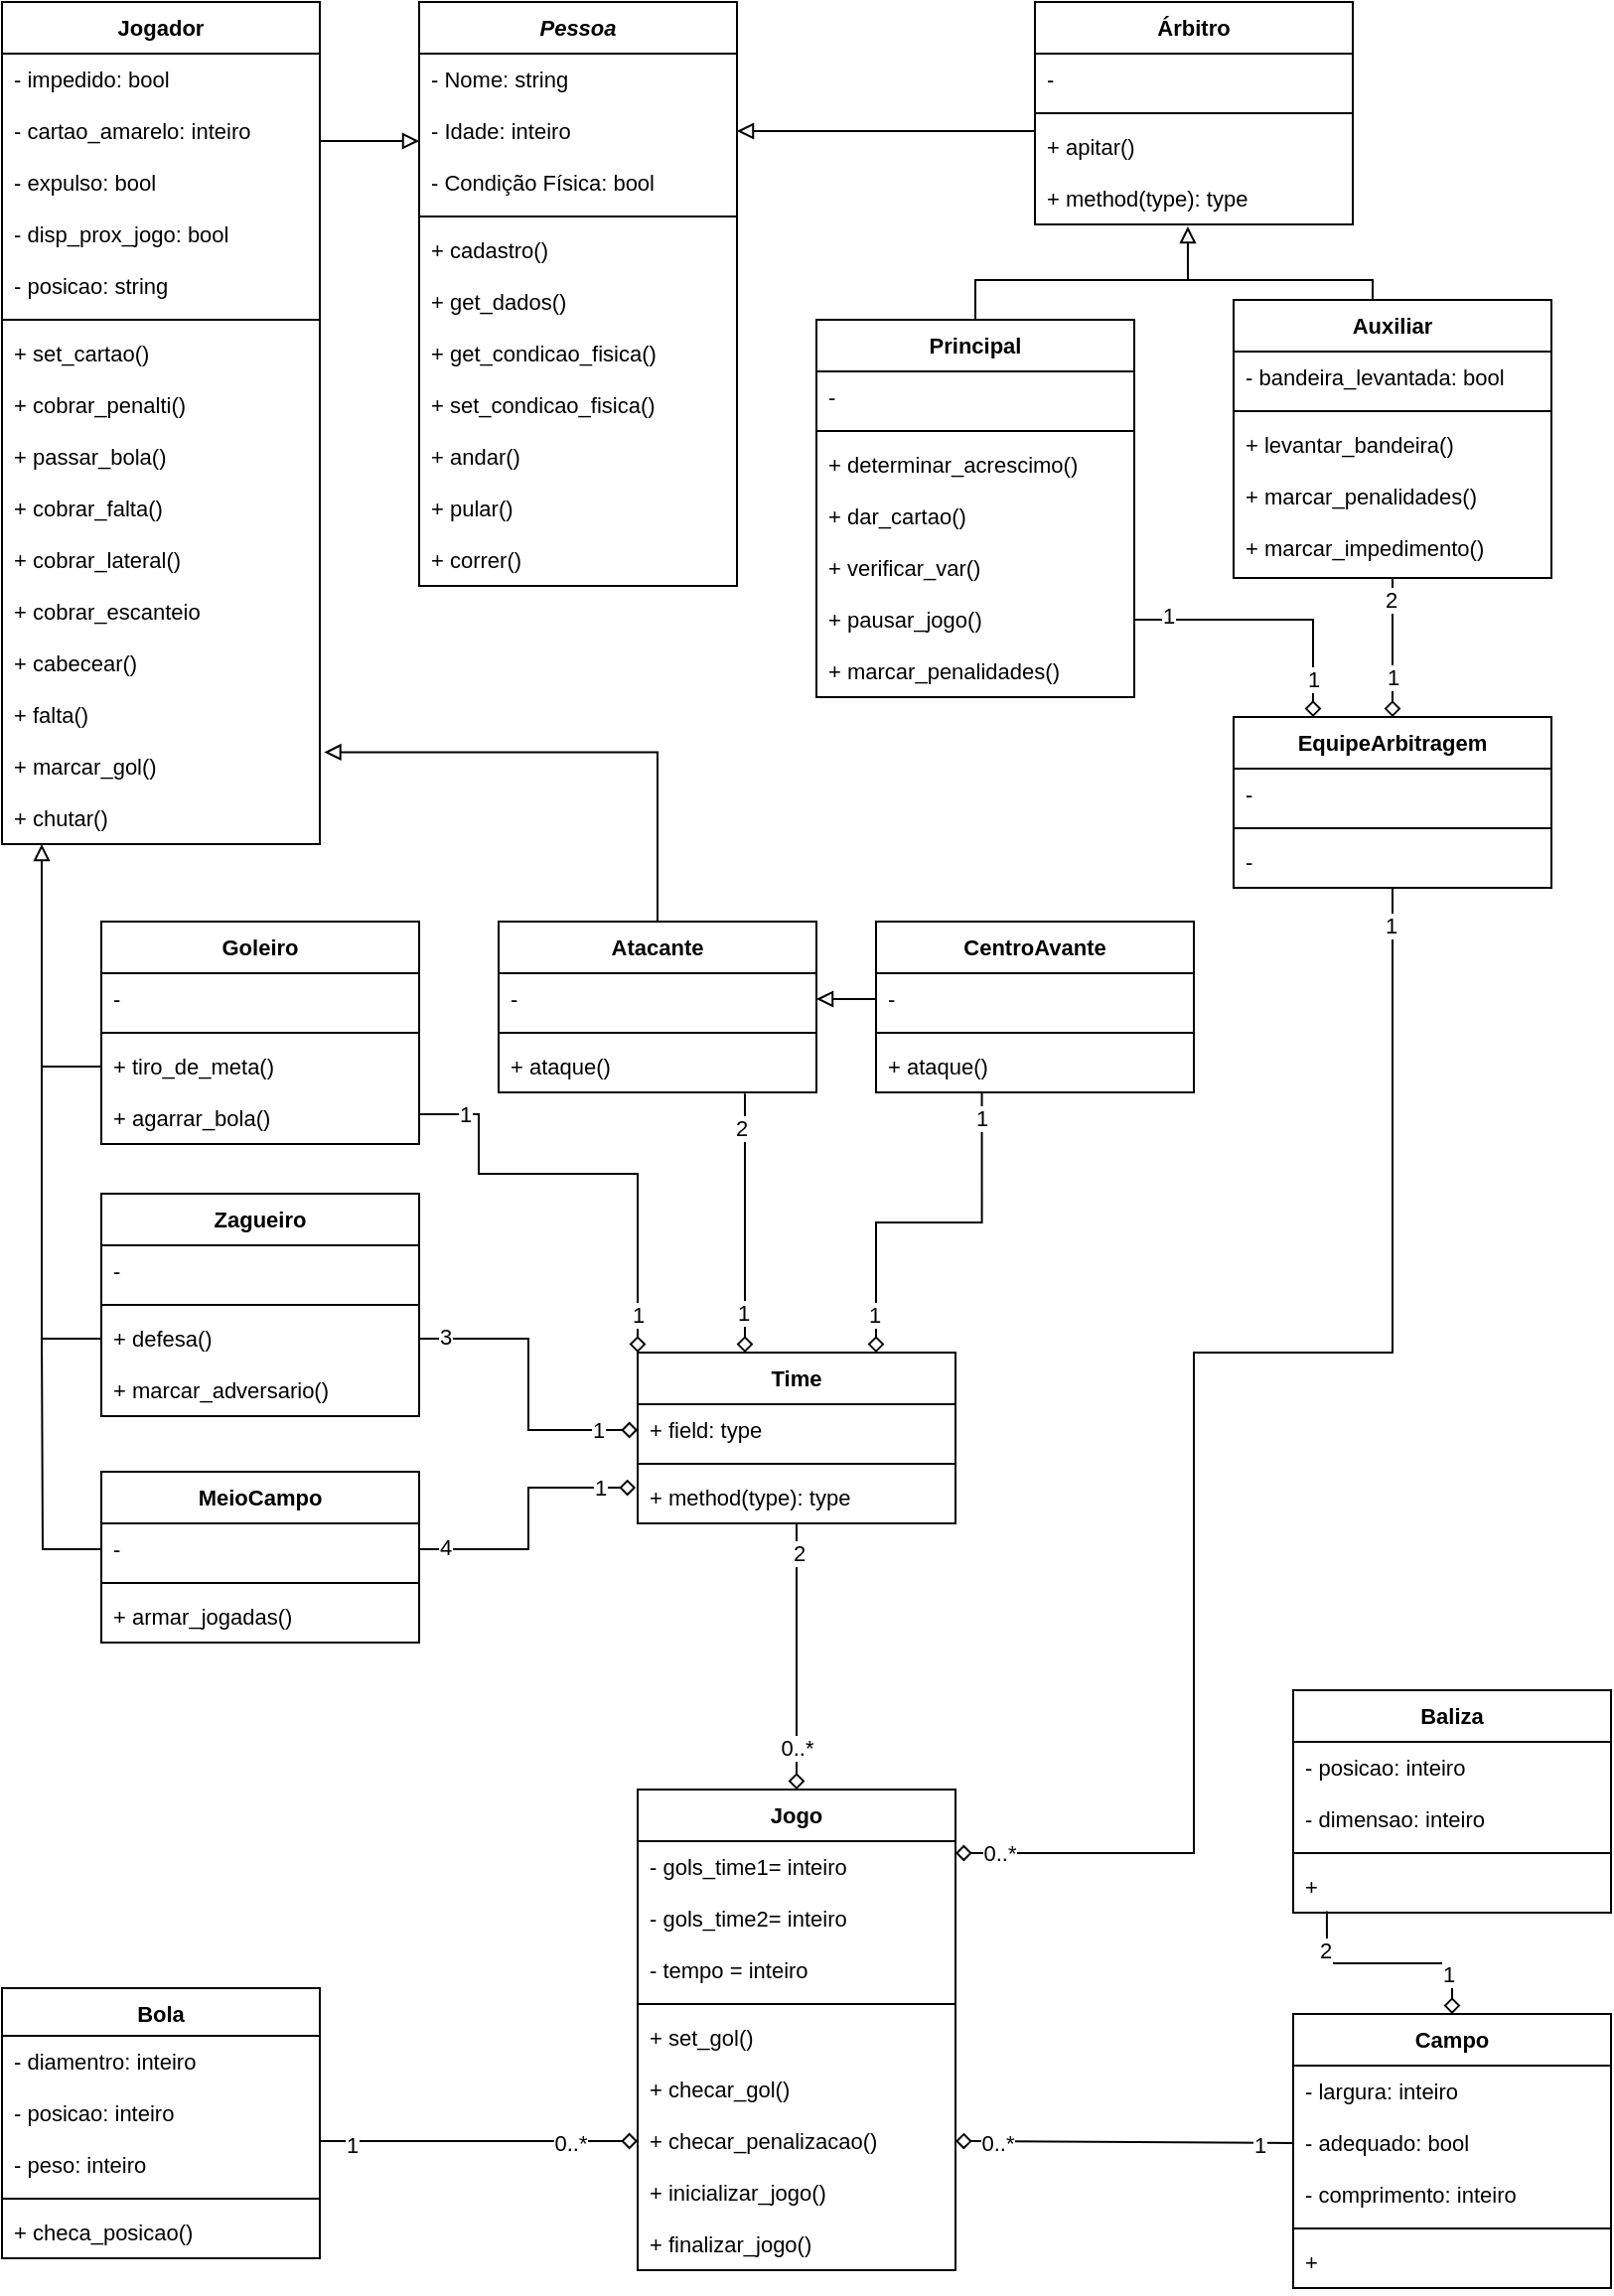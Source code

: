 <mxfile version="13.0.5" type="github"><diagram id="mOO6FFvLNrfj2VuhIMro" name="Page-1"><mxGraphModel dx="1355" dy="776" grid="1" gridSize="10" guides="1" tooltips="1" connect="1" arrows="1" fold="1" page="1" pageScale="1" pageWidth="827" pageHeight="1169" math="0" shadow="0"><root><mxCell id="0"/><mxCell id="1" parent="0"/><mxCell id="FxycyTxE-SxWE9O8bWDt-47" style="edgeStyle=orthogonalEdgeStyle;rounded=0;orthogonalLoop=1;jettySize=auto;html=1;entryX=1;entryY=0.5;entryDx=0;entryDy=0;endArrow=block;endFill=0;fontSize=11;" parent="1" source="FxycyTxE-SxWE9O8bWDt-36" target="FxycyTxE-SxWE9O8bWDt-35" edge="1"><mxGeometry relative="1" as="geometry"><mxPoint x="940" y="160" as="targetPoint"/><Array as="points"><mxPoint x="440" y="75"/><mxPoint x="440" y="75"/></Array></mxGeometry></mxCell><mxCell id="FxycyTxE-SxWE9O8bWDt-52" value="" style="edgeStyle=orthogonalEdgeStyle;rounded=0;orthogonalLoop=1;jettySize=auto;html=1;endArrow=block;endFill=0;exitX=0.5;exitY=0;exitDx=0;exitDy=0;entryX=0.481;entryY=1.038;entryDx=0;entryDy=0;entryPerimeter=0;fontSize=11;" parent="1" source="FxycyTxE-SxWE9O8bWDt-48" target="FxycyTxE-SxWE9O8bWDt-39" edge="1"><mxGeometry relative="1" as="geometry"><mxPoint x="1148" y="310" as="targetPoint"/><Array as="points"><mxPoint x="500" y="150"/><mxPoint x="607" y="150"/></Array></mxGeometry></mxCell><mxCell id="FxycyTxE-SxWE9O8bWDt-60" style="edgeStyle=orthogonalEdgeStyle;rounded=0;orthogonalLoop=1;jettySize=auto;html=1;endArrow=none;endFill=0;fontSize=11;" parent="1" source="FxycyTxE-SxWE9O8bWDt-56" edge="1"><mxGeometry relative="1" as="geometry"><mxPoint x="600" y="150" as="targetPoint"/><Array as="points"><mxPoint x="700" y="150"/></Array></mxGeometry></mxCell><mxCell id="FxycyTxE-SxWE9O8bWDt-70" style="edgeStyle=orthogonalEdgeStyle;rounded=0;orthogonalLoop=1;jettySize=auto;html=1;exitX=1;exitY=0.5;exitDx=0;exitDy=0;endArrow=block;endFill=0;fontSize=11;" parent="1" source="FxycyTxE-SxWE9O8bWDt-164" edge="1"><mxGeometry relative="1" as="geometry"><mxPoint x="220" y="80" as="targetPoint"/><Array as="points"><mxPoint x="170" y="80"/></Array></mxGeometry></mxCell><mxCell id="FxycyTxE-SxWE9O8bWDt-61" value="Jogador" style="swimlane;fontStyle=1;align=center;verticalAlign=top;childLayout=stackLayout;horizontal=1;startSize=26;horizontalStack=0;resizeParent=1;resizeParentMax=0;resizeLast=0;collapsible=1;marginBottom=0;fontSize=11;" parent="1" vertex="1"><mxGeometry x="10" y="10" width="160" height="424" as="geometry"/></mxCell><mxCell id="FxycyTxE-SxWE9O8bWDt-163" value="- impedido: bool" style="text;strokeColor=none;fillColor=none;align=left;verticalAlign=top;spacingLeft=4;spacingRight=4;overflow=hidden;rotatable=0;points=[[0,0.5],[1,0.5]];portConstraint=eastwest;fontSize=11;" parent="FxycyTxE-SxWE9O8bWDt-61" vertex="1"><mxGeometry y="26" width="160" height="26" as="geometry"/></mxCell><mxCell id="FxycyTxE-SxWE9O8bWDt-164" value="- cartao_amarelo: inteiro" style="text;strokeColor=none;fillColor=none;align=left;verticalAlign=top;spacingLeft=4;spacingRight=4;overflow=hidden;rotatable=0;points=[[0,0.5],[1,0.5]];portConstraint=eastwest;fontSize=11;" parent="FxycyTxE-SxWE9O8bWDt-61" vertex="1"><mxGeometry y="52" width="160" height="26" as="geometry"/></mxCell><mxCell id="FxycyTxE-SxWE9O8bWDt-165" value="- expulso: bool" style="text;strokeColor=none;fillColor=none;align=left;verticalAlign=top;spacingLeft=4;spacingRight=4;overflow=hidden;rotatable=0;points=[[0,0.5],[1,0.5]];portConstraint=eastwest;fontSize=11;" parent="FxycyTxE-SxWE9O8bWDt-61" vertex="1"><mxGeometry y="78" width="160" height="26" as="geometry"/></mxCell><mxCell id="FxycyTxE-SxWE9O8bWDt-166" value="- disp_prox_jogo: bool" style="text;strokeColor=none;fillColor=none;align=left;verticalAlign=top;spacingLeft=4;spacingRight=4;overflow=hidden;rotatable=0;points=[[0,0.5],[1,0.5]];portConstraint=eastwest;fontSize=11;" parent="FxycyTxE-SxWE9O8bWDt-61" vertex="1"><mxGeometry y="104" width="160" height="26" as="geometry"/></mxCell><mxCell id="FxycyTxE-SxWE9O8bWDt-62" value="- posicao: string" style="text;strokeColor=none;fillColor=none;align=left;verticalAlign=top;spacingLeft=4;spacingRight=4;overflow=hidden;rotatable=0;points=[[0,0.5],[1,0.5]];portConstraint=eastwest;fontSize=11;" parent="FxycyTxE-SxWE9O8bWDt-61" vertex="1"><mxGeometry y="130" width="160" height="26" as="geometry"/></mxCell><mxCell id="FxycyTxE-SxWE9O8bWDt-63" value="" style="line;strokeWidth=1;fillColor=none;align=left;verticalAlign=middle;spacingTop=-1;spacingLeft=3;spacingRight=3;rotatable=0;labelPosition=right;points=[];portConstraint=eastwest;fontSize=11;" parent="FxycyTxE-SxWE9O8bWDt-61" vertex="1"><mxGeometry y="156" width="160" height="8" as="geometry"/></mxCell><mxCell id="FxycyTxE-SxWE9O8bWDt-64" value="+ set_cartao()&#xA;" style="text;strokeColor=none;fillColor=none;align=left;verticalAlign=top;spacingLeft=4;spacingRight=4;overflow=hidden;rotatable=0;points=[[0,0.5],[1,0.5]];portConstraint=eastwest;fontSize=11;" parent="FxycyTxE-SxWE9O8bWDt-61" vertex="1"><mxGeometry y="164" width="160" height="26" as="geometry"/></mxCell><mxCell id="FxycyTxE-SxWE9O8bWDt-169" value="+ cobrar_penalti()" style="text;strokeColor=none;fillColor=none;align=left;verticalAlign=top;spacingLeft=4;spacingRight=4;overflow=hidden;rotatable=0;points=[[0,0.5],[1,0.5]];portConstraint=eastwest;fontSize=11;" parent="FxycyTxE-SxWE9O8bWDt-61" vertex="1"><mxGeometry y="190" width="160" height="26" as="geometry"/></mxCell><mxCell id="FxycyTxE-SxWE9O8bWDt-177" value="+ passar_bola()" style="text;strokeColor=none;fillColor=none;align=left;verticalAlign=top;spacingLeft=4;spacingRight=4;overflow=hidden;rotatable=0;points=[[0,0.5],[1,0.5]];portConstraint=eastwest;fontSize=11;" parent="FxycyTxE-SxWE9O8bWDt-61" vertex="1"><mxGeometry y="216" width="160" height="26" as="geometry"/></mxCell><mxCell id="FxycyTxE-SxWE9O8bWDt-168" value="+ cobrar_falta()" style="text;strokeColor=none;fillColor=none;align=left;verticalAlign=top;spacingLeft=4;spacingRight=4;overflow=hidden;rotatable=0;points=[[0,0.5],[1,0.5]];portConstraint=eastwest;fontSize=11;" parent="FxycyTxE-SxWE9O8bWDt-61" vertex="1"><mxGeometry y="242" width="160" height="26" as="geometry"/></mxCell><mxCell id="FxycyTxE-SxWE9O8bWDt-171" value="+ cobrar_lateral()" style="text;strokeColor=none;fillColor=none;align=left;verticalAlign=top;spacingLeft=4;spacingRight=4;overflow=hidden;rotatable=0;points=[[0,0.5],[1,0.5]];portConstraint=eastwest;fontSize=11;" parent="FxycyTxE-SxWE9O8bWDt-61" vertex="1"><mxGeometry y="268" width="160" height="26" as="geometry"/></mxCell><mxCell id="FxycyTxE-SxWE9O8bWDt-172" value="+ cobrar_escanteio" style="text;strokeColor=none;fillColor=none;align=left;verticalAlign=top;spacingLeft=4;spacingRight=4;overflow=hidden;rotatable=0;points=[[0,0.5],[1,0.5]];portConstraint=eastwest;fontSize=11;" parent="FxycyTxE-SxWE9O8bWDt-61" vertex="1"><mxGeometry y="294" width="160" height="26" as="geometry"/></mxCell><mxCell id="FxycyTxE-SxWE9O8bWDt-181" value="+ cabecear()" style="text;strokeColor=none;fillColor=none;align=left;verticalAlign=top;spacingLeft=4;spacingRight=4;overflow=hidden;rotatable=0;points=[[0,0.5],[1,0.5]];portConstraint=eastwest;fontSize=11;" parent="FxycyTxE-SxWE9O8bWDt-61" vertex="1"><mxGeometry y="320" width="160" height="26" as="geometry"/></mxCell><mxCell id="FxycyTxE-SxWE9O8bWDt-174" value="+ falta()" style="text;strokeColor=none;fillColor=none;align=left;verticalAlign=top;spacingLeft=4;spacingRight=4;overflow=hidden;rotatable=0;points=[[0,0.5],[1,0.5]];portConstraint=eastwest;fontSize=11;" parent="FxycyTxE-SxWE9O8bWDt-61" vertex="1"><mxGeometry y="346" width="160" height="26" as="geometry"/></mxCell><mxCell id="FxycyTxE-SxWE9O8bWDt-209" value="+ marcar_gol()" style="text;strokeColor=none;fillColor=none;align=left;verticalAlign=top;spacingLeft=4;spacingRight=4;overflow=hidden;rotatable=0;points=[[0,0.5],[1,0.5]];portConstraint=eastwest;fontSize=11;" parent="FxycyTxE-SxWE9O8bWDt-61" vertex="1"><mxGeometry y="372" width="160" height="26" as="geometry"/></mxCell><mxCell id="FxycyTxE-SxWE9O8bWDt-167" value="+ chutar()&#xA;" style="text;strokeColor=none;fillColor=none;align=left;verticalAlign=top;spacingLeft=4;spacingRight=4;overflow=hidden;rotatable=0;points=[[0,0.5],[1,0.5]];portConstraint=eastwest;fontSize=11;" parent="FxycyTxE-SxWE9O8bWDt-61" vertex="1"><mxGeometry y="398" width="160" height="26" as="geometry"/></mxCell><mxCell id="FxycyTxE-SxWE9O8bWDt-25" value="Pessoa" style="swimlane;fontStyle=3;align=center;verticalAlign=top;childLayout=stackLayout;horizontal=1;startSize=26;horizontalStack=0;resizeParent=1;resizeParentMax=0;resizeLast=0;collapsible=1;marginBottom=0;fontSize=11;" parent="1" vertex="1"><mxGeometry x="220" y="10" width="160" height="294" as="geometry"/></mxCell><mxCell id="FxycyTxE-SxWE9O8bWDt-34" value="- Nome: string" style="text;strokeColor=none;fillColor=none;align=left;verticalAlign=top;spacingLeft=4;spacingRight=4;overflow=hidden;rotatable=0;points=[[0,0.5],[1,0.5]];portConstraint=eastwest;fontSize=11;" parent="FxycyTxE-SxWE9O8bWDt-25" vertex="1"><mxGeometry y="26" width="160" height="26" as="geometry"/></mxCell><mxCell id="FxycyTxE-SxWE9O8bWDt-35" value="- Idade: inteiro" style="text;strokeColor=none;fillColor=none;align=left;verticalAlign=top;spacingLeft=4;spacingRight=4;overflow=hidden;rotatable=0;points=[[0,0.5],[1,0.5]];portConstraint=eastwest;fontSize=11;" parent="FxycyTxE-SxWE9O8bWDt-25" vertex="1"><mxGeometry y="52" width="160" height="26" as="geometry"/></mxCell><mxCell id="FxycyTxE-SxWE9O8bWDt-156" value="- Condição Física: bool" style="text;strokeColor=none;fillColor=none;align=left;verticalAlign=top;spacingLeft=4;spacingRight=4;overflow=hidden;rotatable=0;points=[[0,0.5],[1,0.5]];portConstraint=eastwest;fontSize=11;" parent="FxycyTxE-SxWE9O8bWDt-25" vertex="1"><mxGeometry y="78" width="160" height="26" as="geometry"/></mxCell><mxCell id="FxycyTxE-SxWE9O8bWDt-27" value="" style="line;strokeWidth=1;fillColor=none;align=left;verticalAlign=middle;spacingTop=-1;spacingLeft=3;spacingRight=3;rotatable=0;labelPosition=right;points=[];portConstraint=eastwest;fontSize=11;" parent="FxycyTxE-SxWE9O8bWDt-25" vertex="1"><mxGeometry y="104" width="160" height="8" as="geometry"/></mxCell><mxCell id="FxycyTxE-SxWE9O8bWDt-157" value="+ cadastro()" style="text;strokeColor=none;fillColor=none;align=left;verticalAlign=top;spacingLeft=4;spacingRight=4;overflow=hidden;rotatable=0;points=[[0,0.5],[1,0.5]];portConstraint=eastwest;fontSize=11;" parent="FxycyTxE-SxWE9O8bWDt-25" vertex="1"><mxGeometry y="112" width="160" height="26" as="geometry"/></mxCell><mxCell id="FxycyTxE-SxWE9O8bWDt-160" value="+ get_dados()" style="text;strokeColor=none;fillColor=none;align=left;verticalAlign=top;spacingLeft=4;spacingRight=4;overflow=hidden;rotatable=0;points=[[0,0.5],[1,0.5]];portConstraint=eastwest;fontSize=11;" parent="FxycyTxE-SxWE9O8bWDt-25" vertex="1"><mxGeometry y="138" width="160" height="26" as="geometry"/></mxCell><mxCell id="FxycyTxE-SxWE9O8bWDt-158" value="+ get_condicao_fisica()" style="text;strokeColor=none;fillColor=none;align=left;verticalAlign=top;spacingLeft=4;spacingRight=4;overflow=hidden;rotatable=0;points=[[0,0.5],[1,0.5]];portConstraint=eastwest;fontSize=11;" parent="FxycyTxE-SxWE9O8bWDt-25" vertex="1"><mxGeometry y="164" width="160" height="26" as="geometry"/></mxCell><mxCell id="FxycyTxE-SxWE9O8bWDt-159" value="+ set_condicao_fisica()" style="text;strokeColor=none;fillColor=none;align=left;verticalAlign=top;spacingLeft=4;spacingRight=4;overflow=hidden;rotatable=0;points=[[0,0.5],[1,0.5]];portConstraint=eastwest;fontSize=11;" parent="FxycyTxE-SxWE9O8bWDt-25" vertex="1"><mxGeometry y="190" width="160" height="26" as="geometry"/></mxCell><mxCell id="FxycyTxE-SxWE9O8bWDt-161" value="+ andar()" style="text;strokeColor=none;fillColor=none;align=left;verticalAlign=top;spacingLeft=4;spacingRight=4;overflow=hidden;rotatable=0;points=[[0,0.5],[1,0.5]];portConstraint=eastwest;fontSize=11;" parent="FxycyTxE-SxWE9O8bWDt-25" vertex="1"><mxGeometry y="216" width="160" height="26" as="geometry"/></mxCell><mxCell id="FxycyTxE-SxWE9O8bWDt-170" value="+ pular()" style="text;strokeColor=none;fillColor=none;align=left;verticalAlign=top;spacingLeft=4;spacingRight=4;overflow=hidden;rotatable=0;points=[[0,0.5],[1,0.5]];portConstraint=eastwest;fontSize=11;" parent="FxycyTxE-SxWE9O8bWDt-25" vertex="1"><mxGeometry y="242" width="160" height="26" as="geometry"/></mxCell><mxCell id="FxycyTxE-SxWE9O8bWDt-28" value="+ correr()&#xA;" style="text;strokeColor=none;fillColor=none;align=left;verticalAlign=top;spacingLeft=4;spacingRight=4;overflow=hidden;rotatable=0;points=[[0,0.5],[1,0.5]];portConstraint=eastwest;fontSize=11;" parent="FxycyTxE-SxWE9O8bWDt-25" vertex="1"><mxGeometry y="268" width="160" height="26" as="geometry"/></mxCell><mxCell id="FxycyTxE-SxWE9O8bWDt-36" value="Árbitro" style="swimlane;fontStyle=1;align=center;verticalAlign=top;childLayout=stackLayout;horizontal=1;startSize=26;horizontalStack=0;resizeParent=1;resizeParentMax=0;resizeLast=0;collapsible=1;marginBottom=0;fontSize=11;" parent="1" vertex="1"><mxGeometry x="530" y="10" width="160" height="112" as="geometry"/></mxCell><mxCell id="FxycyTxE-SxWE9O8bWDt-37" value="-" style="text;strokeColor=none;fillColor=none;align=left;verticalAlign=top;spacingLeft=4;spacingRight=4;overflow=hidden;rotatable=0;points=[[0,0.5],[1,0.5]];portConstraint=eastwest;fontSize=11;" parent="FxycyTxE-SxWE9O8bWDt-36" vertex="1"><mxGeometry y="26" width="160" height="26" as="geometry"/></mxCell><mxCell id="FxycyTxE-SxWE9O8bWDt-38" value="" style="line;strokeWidth=1;fillColor=none;align=left;verticalAlign=middle;spacingTop=-1;spacingLeft=3;spacingRight=3;rotatable=0;labelPosition=right;points=[];portConstraint=eastwest;fontSize=11;" parent="FxycyTxE-SxWE9O8bWDt-36" vertex="1"><mxGeometry y="52" width="160" height="8" as="geometry"/></mxCell><mxCell id="FxycyTxE-SxWE9O8bWDt-199" value="+ apitar()" style="text;strokeColor=none;fillColor=none;align=left;verticalAlign=top;spacingLeft=4;spacingRight=4;overflow=hidden;rotatable=0;points=[[0,0.5],[1,0.5]];portConstraint=eastwest;fontSize=11;" parent="FxycyTxE-SxWE9O8bWDt-36" vertex="1"><mxGeometry y="60" width="160" height="26" as="geometry"/></mxCell><mxCell id="FxycyTxE-SxWE9O8bWDt-39" value="+ method(type): type" style="text;strokeColor=none;fillColor=none;align=left;verticalAlign=top;spacingLeft=4;spacingRight=4;overflow=hidden;rotatable=0;points=[[0,0.5],[1,0.5]];portConstraint=eastwest;fontSize=11;" parent="FxycyTxE-SxWE9O8bWDt-36" vertex="1"><mxGeometry y="86" width="160" height="26" as="geometry"/></mxCell><mxCell id="FxycyTxE-SxWE9O8bWDt-48" value="Principal" style="swimlane;fontStyle=1;align=center;verticalAlign=top;childLayout=stackLayout;horizontal=1;startSize=26;horizontalStack=0;resizeParent=1;resizeParentMax=0;resizeLast=0;collapsible=1;marginBottom=0;fontSize=11;" parent="1" vertex="1"><mxGeometry x="420" y="170" width="160" height="190" as="geometry"/></mxCell><mxCell id="FxycyTxE-SxWE9O8bWDt-49" value="-" style="text;strokeColor=none;fillColor=none;align=left;verticalAlign=top;spacingLeft=4;spacingRight=4;overflow=hidden;rotatable=0;points=[[0,0.5],[1,0.5]];portConstraint=eastwest;fontSize=11;" parent="FxycyTxE-SxWE9O8bWDt-48" vertex="1"><mxGeometry y="26" width="160" height="26" as="geometry"/></mxCell><mxCell id="FxycyTxE-SxWE9O8bWDt-50" value="" style="line;strokeWidth=1;fillColor=none;align=left;verticalAlign=middle;spacingTop=-1;spacingLeft=3;spacingRight=3;rotatable=0;labelPosition=right;points=[];portConstraint=eastwest;fontSize=11;" parent="FxycyTxE-SxWE9O8bWDt-48" vertex="1"><mxGeometry y="52" width="160" height="8" as="geometry"/></mxCell><mxCell id="FxycyTxE-SxWE9O8bWDt-200" value="+ determinar_acrescimo()" style="text;strokeColor=none;fillColor=none;align=left;verticalAlign=top;spacingLeft=4;spacingRight=4;overflow=hidden;rotatable=0;points=[[0,0.5],[1,0.5]];portConstraint=eastwest;fontSize=11;" parent="FxycyTxE-SxWE9O8bWDt-48" vertex="1"><mxGeometry y="60" width="160" height="26" as="geometry"/></mxCell><mxCell id="FxycyTxE-SxWE9O8bWDt-204" value="+ dar_cartao()" style="text;strokeColor=none;fillColor=none;align=left;verticalAlign=top;spacingLeft=4;spacingRight=4;overflow=hidden;rotatable=0;points=[[0,0.5],[1,0.5]];portConstraint=eastwest;fontSize=11;" parent="FxycyTxE-SxWE9O8bWDt-48" vertex="1"><mxGeometry y="86" width="160" height="26" as="geometry"/></mxCell><mxCell id="FxycyTxE-SxWE9O8bWDt-202" value="+ verificar_var()" style="text;strokeColor=none;fillColor=none;align=left;verticalAlign=top;spacingLeft=4;spacingRight=4;overflow=hidden;rotatable=0;points=[[0,0.5],[1,0.5]];portConstraint=eastwest;fontSize=11;" parent="FxycyTxE-SxWE9O8bWDt-48" vertex="1"><mxGeometry y="112" width="160" height="26" as="geometry"/></mxCell><mxCell id="FxycyTxE-SxWE9O8bWDt-201" value="+ pausar_jogo()" style="text;strokeColor=none;fillColor=none;align=left;verticalAlign=top;spacingLeft=4;spacingRight=4;overflow=hidden;rotatable=0;points=[[0,0.5],[1,0.5]];portConstraint=eastwest;fontSize=11;" parent="FxycyTxE-SxWE9O8bWDt-48" vertex="1"><mxGeometry y="138" width="160" height="26" as="geometry"/></mxCell><mxCell id="FxycyTxE-SxWE9O8bWDt-51" value="+ marcar_penalidades()" style="text;strokeColor=none;fillColor=none;align=left;verticalAlign=top;spacingLeft=4;spacingRight=4;overflow=hidden;rotatable=0;points=[[0,0.5],[1,0.5]];portConstraint=eastwest;fontSize=11;" parent="FxycyTxE-SxWE9O8bWDt-48" vertex="1"><mxGeometry y="164" width="160" height="26" as="geometry"/></mxCell><mxCell id="FxycyTxE-SxWE9O8bWDt-56" value="Auxiliar" style="swimlane;fontStyle=1;align=center;verticalAlign=top;childLayout=stackLayout;horizontal=1;startSize=26;horizontalStack=0;resizeParent=1;resizeParentMax=0;resizeLast=0;collapsible=1;marginBottom=0;fontSize=11;" parent="1" vertex="1"><mxGeometry x="630" y="160" width="160" height="140" as="geometry"/></mxCell><mxCell id="FxycyTxE-SxWE9O8bWDt-57" value="- bandeira_levantada: bool" style="text;strokeColor=none;fillColor=none;align=left;verticalAlign=top;spacingLeft=4;spacingRight=4;overflow=hidden;rotatable=0;points=[[0,0.5],[1,0.5]];portConstraint=eastwest;fontSize=11;" parent="FxycyTxE-SxWE9O8bWDt-56" vertex="1"><mxGeometry y="26" width="160" height="26" as="geometry"/></mxCell><mxCell id="FxycyTxE-SxWE9O8bWDt-58" value="" style="line;strokeWidth=1;fillColor=none;align=left;verticalAlign=middle;spacingTop=-1;spacingLeft=3;spacingRight=3;rotatable=0;labelPosition=right;points=[];portConstraint=eastwest;fontSize=11;" parent="FxycyTxE-SxWE9O8bWDt-56" vertex="1"><mxGeometry y="52" width="160" height="8" as="geometry"/></mxCell><mxCell id="FxycyTxE-SxWE9O8bWDt-203" value="+ levantar_bandeira()" style="text;strokeColor=none;fillColor=none;align=left;verticalAlign=top;spacingLeft=4;spacingRight=4;overflow=hidden;rotatable=0;points=[[0,0.5],[1,0.5]];portConstraint=eastwest;fontSize=11;" parent="FxycyTxE-SxWE9O8bWDt-56" vertex="1"><mxGeometry y="60" width="160" height="26" as="geometry"/></mxCell><mxCell id="FxycyTxE-SxWE9O8bWDt-205" value="+ marcar_penalidades()" style="text;strokeColor=none;fillColor=none;align=left;verticalAlign=top;spacingLeft=4;spacingRight=4;overflow=hidden;rotatable=0;points=[[0,0.5],[1,0.5]];portConstraint=eastwest;fontSize=11;" parent="FxycyTxE-SxWE9O8bWDt-56" vertex="1"><mxGeometry y="86" width="160" height="26" as="geometry"/></mxCell><mxCell id="FxycyTxE-SxWE9O8bWDt-59" value="+ marcar_impedimento()" style="text;strokeColor=none;fillColor=none;align=left;verticalAlign=top;spacingLeft=4;spacingRight=4;overflow=hidden;rotatable=0;points=[[0,0.5],[1,0.5]];portConstraint=eastwest;fontSize=11;" parent="FxycyTxE-SxWE9O8bWDt-56" vertex="1"><mxGeometry y="112" width="160" height="28" as="geometry"/></mxCell><mxCell id="FxycyTxE-SxWE9O8bWDt-121" value="Bola" style="swimlane;fontStyle=1;align=center;verticalAlign=top;childLayout=stackLayout;horizontal=1;startSize=24;horizontalStack=0;resizeParent=1;resizeParentMax=0;resizeLast=0;collapsible=1;marginBottom=0;fontSize=11;" parent="1" vertex="1"><mxGeometry x="10" y="1010" width="160" height="136" as="geometry"/></mxCell><mxCell id="FxycyTxE-SxWE9O8bWDt-189" value="- diamentro: inteiro" style="text;strokeColor=none;fillColor=none;align=left;verticalAlign=top;spacingLeft=4;spacingRight=4;overflow=hidden;rotatable=0;points=[[0,0.5],[1,0.5]];portConstraint=eastwest;fontSize=11;" parent="FxycyTxE-SxWE9O8bWDt-121" vertex="1"><mxGeometry y="24" width="160" height="26" as="geometry"/></mxCell><mxCell id="FxycyTxE-SxWE9O8bWDt-194" value="- posicao: inteiro" style="text;strokeColor=none;fillColor=none;align=left;verticalAlign=top;spacingLeft=4;spacingRight=4;overflow=hidden;rotatable=0;points=[[0,0.5],[1,0.5]];portConstraint=eastwest;fontSize=11;" parent="FxycyTxE-SxWE9O8bWDt-121" vertex="1"><mxGeometry y="50" width="160" height="26" as="geometry"/></mxCell><mxCell id="FxycyTxE-SxWE9O8bWDt-122" value="- peso: inteiro" style="text;strokeColor=none;fillColor=none;align=left;verticalAlign=top;spacingLeft=4;spacingRight=4;overflow=hidden;rotatable=0;points=[[0,0.5],[1,0.5]];portConstraint=eastwest;fontSize=11;" parent="FxycyTxE-SxWE9O8bWDt-121" vertex="1"><mxGeometry y="76" width="160" height="26" as="geometry"/></mxCell><mxCell id="FxycyTxE-SxWE9O8bWDt-123" value="" style="line;strokeWidth=1;fillColor=none;align=left;verticalAlign=middle;spacingTop=-1;spacingLeft=3;spacingRight=3;rotatable=0;labelPosition=right;points=[];portConstraint=eastwest;fontSize=11;" parent="FxycyTxE-SxWE9O8bWDt-121" vertex="1"><mxGeometry y="102" width="160" height="8" as="geometry"/></mxCell><mxCell id="FxycyTxE-SxWE9O8bWDt-124" value="+ checa_posicao()" style="text;strokeColor=none;fillColor=none;align=left;verticalAlign=top;spacingLeft=4;spacingRight=4;overflow=hidden;rotatable=0;points=[[0,0.5],[1,0.5]];portConstraint=eastwest;fontSize=11;" parent="FxycyTxE-SxWE9O8bWDt-121" vertex="1"><mxGeometry y="110" width="160" height="26" as="geometry"/></mxCell><mxCell id="FxycyTxE-SxWE9O8bWDt-246" style="edgeStyle=orthogonalEdgeStyle;rounded=0;orthogonalLoop=1;jettySize=auto;html=1;exitX=0.5;exitY=0;exitDx=0;exitDy=0;entryX=0.106;entryY=0.969;entryDx=0;entryDy=0;entryPerimeter=0;startArrow=diamond;startFill=0;endArrow=none;endFill=0;fontSize=11;" parent="1" source="FxycyTxE-SxWE9O8bWDt-117" target="FxycyTxE-SxWE9O8bWDt-116" edge="1"><mxGeometry relative="1" as="geometry"/></mxCell><mxCell id="FxycyTxE-SxWE9O8bWDt-247" value="1" style="edgeLabel;html=1;align=center;verticalAlign=middle;resizable=0;points=[];fontSize=11;" parent="FxycyTxE-SxWE9O8bWDt-246" vertex="1" connectable="0"><mxGeometry x="-0.65" y="2" relative="1" as="geometry"><mxPoint as="offset"/></mxGeometry></mxCell><mxCell id="FxycyTxE-SxWE9O8bWDt-248" value="2" style="edgeLabel;html=1;align=center;verticalAlign=middle;resizable=0;points=[];fontSize=11;" parent="FxycyTxE-SxWE9O8bWDt-246" vertex="1" connectable="0"><mxGeometry x="0.663" y="1" relative="1" as="geometry"><mxPoint as="offset"/></mxGeometry></mxCell><mxCell id="FxycyTxE-SxWE9O8bWDt-117" value="Campo" style="swimlane;fontStyle=1;align=center;verticalAlign=top;childLayout=stackLayout;horizontal=1;startSize=26;horizontalStack=0;resizeParent=1;resizeParentMax=0;resizeLast=0;collapsible=1;marginBottom=0;fontSize=11;" parent="1" vertex="1"><mxGeometry x="660" y="1023" width="160" height="138" as="geometry"/></mxCell><mxCell id="FxycyTxE-SxWE9O8bWDt-190" value="- largura: inteiro" style="text;strokeColor=none;fillColor=none;align=left;verticalAlign=top;spacingLeft=4;spacingRight=4;overflow=hidden;rotatable=0;points=[[0,0.5],[1,0.5]];portConstraint=eastwest;fontSize=11;" parent="FxycyTxE-SxWE9O8bWDt-117" vertex="1"><mxGeometry y="26" width="160" height="26" as="geometry"/></mxCell><mxCell id="FxycyTxE-SxWE9O8bWDt-191" value="- adequado: bool" style="text;strokeColor=none;fillColor=none;align=left;verticalAlign=top;spacingLeft=4;spacingRight=4;overflow=hidden;rotatable=0;points=[[0,0.5],[1,0.5]];portConstraint=eastwest;fontSize=11;" parent="FxycyTxE-SxWE9O8bWDt-117" vertex="1"><mxGeometry y="52" width="160" height="26" as="geometry"/></mxCell><mxCell id="FxycyTxE-SxWE9O8bWDt-118" value="- comprimento: inteiro" style="text;strokeColor=none;fillColor=none;align=left;verticalAlign=top;spacingLeft=4;spacingRight=4;overflow=hidden;rotatable=0;points=[[0,0.5],[1,0.5]];portConstraint=eastwest;fontSize=11;" parent="FxycyTxE-SxWE9O8bWDt-117" vertex="1"><mxGeometry y="78" width="160" height="26" as="geometry"/></mxCell><mxCell id="FxycyTxE-SxWE9O8bWDt-119" value="" style="line;strokeWidth=1;fillColor=none;align=left;verticalAlign=middle;spacingTop=-1;spacingLeft=3;spacingRight=3;rotatable=0;labelPosition=right;points=[];portConstraint=eastwest;fontSize=11;" parent="FxycyTxE-SxWE9O8bWDt-117" vertex="1"><mxGeometry y="104" width="160" height="8" as="geometry"/></mxCell><mxCell id="FxycyTxE-SxWE9O8bWDt-120" value="+" style="text;strokeColor=none;fillColor=none;align=left;verticalAlign=top;spacingLeft=4;spacingRight=4;overflow=hidden;rotatable=0;points=[[0,0.5],[1,0.5]];portConstraint=eastwest;fontSize=11;" parent="FxycyTxE-SxWE9O8bWDt-117" vertex="1"><mxGeometry y="112" width="160" height="26" as="geometry"/></mxCell><mxCell id="FxycyTxE-SxWE9O8bWDt-113" value="Baliza" style="swimlane;fontStyle=1;align=center;verticalAlign=top;childLayout=stackLayout;horizontal=1;startSize=26;horizontalStack=0;resizeParent=1;resizeParentMax=0;resizeLast=0;collapsible=1;marginBottom=0;fontSize=11;" parent="1" vertex="1"><mxGeometry x="660" y="860" width="160" height="112" as="geometry"/></mxCell><mxCell id="FxycyTxE-SxWE9O8bWDt-114" value="- posicao: inteiro&#xA;" style="text;strokeColor=none;fillColor=none;align=left;verticalAlign=top;spacingLeft=4;spacingRight=4;overflow=hidden;rotatable=0;points=[[0,0.5],[1,0.5]];portConstraint=eastwest;fontSize=11;" parent="FxycyTxE-SxWE9O8bWDt-113" vertex="1"><mxGeometry y="26" width="160" height="26" as="geometry"/></mxCell><mxCell id="FxycyTxE-SxWE9O8bWDt-193" value="- dimensao: inteiro" style="text;strokeColor=none;fillColor=none;align=left;verticalAlign=top;spacingLeft=4;spacingRight=4;overflow=hidden;rotatable=0;points=[[0,0.5],[1,0.5]];portConstraint=eastwest;fontSize=11;" parent="FxycyTxE-SxWE9O8bWDt-113" vertex="1"><mxGeometry y="52" width="160" height="26" as="geometry"/></mxCell><mxCell id="FxycyTxE-SxWE9O8bWDt-115" value="" style="line;strokeWidth=1;fillColor=none;align=left;verticalAlign=middle;spacingTop=-1;spacingLeft=3;spacingRight=3;rotatable=0;labelPosition=right;points=[];portConstraint=eastwest;fontSize=11;" parent="FxycyTxE-SxWE9O8bWDt-113" vertex="1"><mxGeometry y="78" width="160" height="8" as="geometry"/></mxCell><mxCell id="FxycyTxE-SxWE9O8bWDt-116" value="+" style="text;strokeColor=none;fillColor=none;align=left;verticalAlign=top;spacingLeft=4;spacingRight=4;overflow=hidden;rotatable=0;points=[[0,0.5],[1,0.5]];portConstraint=eastwest;fontSize=11;" parent="FxycyTxE-SxWE9O8bWDt-113" vertex="1"><mxGeometry y="86" width="160" height="26" as="geometry"/></mxCell><mxCell id="FxycyTxE-SxWE9O8bWDt-242" style="edgeStyle=orthogonalEdgeStyle;rounded=0;orthogonalLoop=1;jettySize=auto;html=1;exitX=0.5;exitY=0;exitDx=0;exitDy=0;entryX=0.5;entryY=1;entryDx=0;entryDy=0;startArrow=diamond;startFill=0;endArrow=none;endFill=0;fontSize=11;" parent="1" source="FxycyTxE-SxWE9O8bWDt-125" target="FxycyTxE-SxWE9O8bWDt-98" edge="1"><mxGeometry relative="1" as="geometry"/></mxCell><mxCell id="FxycyTxE-SxWE9O8bWDt-251" value="0..*" style="edgeLabel;html=1;align=center;verticalAlign=middle;resizable=0;points=[];fontSize=11;" parent="FxycyTxE-SxWE9O8bWDt-242" vertex="1" connectable="0"><mxGeometry x="-0.678" relative="1" as="geometry"><mxPoint as="offset"/></mxGeometry></mxCell><mxCell id="FxycyTxE-SxWE9O8bWDt-252" value="2" style="edgeLabel;html=1;align=center;verticalAlign=middle;resizable=0;points=[];fontSize=11;" parent="FxycyTxE-SxWE9O8bWDt-242" vertex="1" connectable="0"><mxGeometry x="0.783" y="-1" relative="1" as="geometry"><mxPoint as="offset"/></mxGeometry></mxCell><mxCell id="FxycyTxE-SxWE9O8bWDt-125" value="Jogo" style="swimlane;fontStyle=1;align=center;verticalAlign=top;childLayout=stackLayout;horizontal=1;startSize=26;horizontalStack=0;resizeParent=1;resizeParentMax=0;resizeLast=0;collapsible=1;marginBottom=0;fontSize=11;" parent="1" vertex="1"><mxGeometry x="330" y="910" width="160" height="242" as="geometry"/></mxCell><mxCell id="FxycyTxE-SxWE9O8bWDt-126" value="- gols_time1= inteiro&#xA;" style="text;strokeColor=none;fillColor=none;align=left;verticalAlign=top;spacingLeft=4;spacingRight=4;overflow=hidden;rotatable=0;points=[[0,0.5],[1,0.5]];portConstraint=eastwest;fontSize=11;" parent="FxycyTxE-SxWE9O8bWDt-125" vertex="1"><mxGeometry y="26" width="160" height="26" as="geometry"/></mxCell><mxCell id="FxycyTxE-SxWE9O8bWDt-182" value="- gols_time2= inteiro" style="text;strokeColor=none;fillColor=none;align=left;verticalAlign=top;spacingLeft=4;spacingRight=4;overflow=hidden;rotatable=0;points=[[0,0.5],[1,0.5]];portConstraint=eastwest;fontSize=11;" parent="FxycyTxE-SxWE9O8bWDt-125" vertex="1"><mxGeometry y="52" width="160" height="26" as="geometry"/></mxCell><mxCell id="FxycyTxE-SxWE9O8bWDt-183" value="- tempo = inteiro" style="text;strokeColor=none;fillColor=none;align=left;verticalAlign=top;spacingLeft=4;spacingRight=4;overflow=hidden;rotatable=0;points=[[0,0.5],[1,0.5]];portConstraint=eastwest;fontSize=11;" parent="FxycyTxE-SxWE9O8bWDt-125" vertex="1"><mxGeometry y="78" width="160" height="26" as="geometry"/></mxCell><mxCell id="FxycyTxE-SxWE9O8bWDt-127" value="" style="line;strokeWidth=1;fillColor=none;align=left;verticalAlign=middle;spacingTop=-1;spacingLeft=3;spacingRight=3;rotatable=0;labelPosition=right;points=[];portConstraint=eastwest;fontSize=11;" parent="FxycyTxE-SxWE9O8bWDt-125" vertex="1"><mxGeometry y="104" width="160" height="8" as="geometry"/></mxCell><mxCell id="FxycyTxE-SxWE9O8bWDt-185" value="+ set_gol()" style="text;strokeColor=none;fillColor=none;align=left;verticalAlign=top;spacingLeft=4;spacingRight=4;overflow=hidden;rotatable=0;points=[[0,0.5],[1,0.5]];portConstraint=eastwest;fontSize=11;" parent="FxycyTxE-SxWE9O8bWDt-125" vertex="1"><mxGeometry y="112" width="160" height="26" as="geometry"/></mxCell><mxCell id="FxycyTxE-SxWE9O8bWDt-184" value="+ checar_gol()&#xA;" style="text;strokeColor=none;fillColor=none;align=left;verticalAlign=top;spacingLeft=4;spacingRight=4;overflow=hidden;rotatable=0;points=[[0,0.5],[1,0.5]];portConstraint=eastwest;fontSize=11;" parent="FxycyTxE-SxWE9O8bWDt-125" vertex="1"><mxGeometry y="138" width="160" height="26" as="geometry"/></mxCell><mxCell id="FxycyTxE-SxWE9O8bWDt-186" value="+ checar_penalizacao()" style="text;strokeColor=none;fillColor=none;align=left;verticalAlign=top;spacingLeft=4;spacingRight=4;overflow=hidden;rotatable=0;points=[[0,0.5],[1,0.5]];portConstraint=eastwest;fontSize=11;" parent="FxycyTxE-SxWE9O8bWDt-125" vertex="1"><mxGeometry y="164" width="160" height="26" as="geometry"/></mxCell><mxCell id="FxycyTxE-SxWE9O8bWDt-195" value="+ inicializar_jogo()" style="text;strokeColor=none;fillColor=none;align=left;verticalAlign=top;spacingLeft=4;spacingRight=4;overflow=hidden;rotatable=0;points=[[0,0.5],[1,0.5]];portConstraint=eastwest;fontSize=11;" parent="FxycyTxE-SxWE9O8bWDt-125" vertex="1"><mxGeometry y="190" width="160" height="26" as="geometry"/></mxCell><mxCell id="FxycyTxE-SxWE9O8bWDt-128" value="+ finalizar_jogo()" style="text;strokeColor=none;fillColor=none;align=left;verticalAlign=top;spacingLeft=4;spacingRight=4;overflow=hidden;rotatable=0;points=[[0,0.5],[1,0.5]];portConstraint=eastwest;fontSize=11;" parent="FxycyTxE-SxWE9O8bWDt-125" vertex="1"><mxGeometry y="216" width="160" height="26" as="geometry"/></mxCell><mxCell id="FxycyTxE-SxWE9O8bWDt-71" value="Goleiro" style="swimlane;fontStyle=1;align=center;verticalAlign=top;childLayout=stackLayout;horizontal=1;startSize=26;horizontalStack=0;resizeParent=1;resizeParentMax=0;resizeLast=0;collapsible=1;marginBottom=0;fontSize=11;" parent="1" vertex="1"><mxGeometry x="60" y="473" width="160" height="112" as="geometry"/></mxCell><mxCell id="FxycyTxE-SxWE9O8bWDt-72" value="-" style="text;strokeColor=none;fillColor=none;align=left;verticalAlign=top;spacingLeft=4;spacingRight=4;overflow=hidden;rotatable=0;points=[[0,0.5],[1,0.5]];portConstraint=eastwest;fontSize=11;" parent="FxycyTxE-SxWE9O8bWDt-71" vertex="1"><mxGeometry y="26" width="160" height="26" as="geometry"/></mxCell><mxCell id="FxycyTxE-SxWE9O8bWDt-73" value="" style="line;strokeWidth=1;fillColor=none;align=left;verticalAlign=middle;spacingTop=-1;spacingLeft=3;spacingRight=3;rotatable=0;labelPosition=right;points=[];portConstraint=eastwest;fontSize=11;" parent="FxycyTxE-SxWE9O8bWDt-71" vertex="1"><mxGeometry y="52" width="160" height="8" as="geometry"/></mxCell><mxCell id="FxycyTxE-SxWE9O8bWDt-175" value="+ tiro_de_meta()" style="text;strokeColor=none;fillColor=none;align=left;verticalAlign=top;spacingLeft=4;spacingRight=4;overflow=hidden;rotatable=0;points=[[0,0.5],[1,0.5]];portConstraint=eastwest;fontSize=11;" parent="FxycyTxE-SxWE9O8bWDt-71" vertex="1"><mxGeometry y="60" width="160" height="26" as="geometry"/></mxCell><mxCell id="FxycyTxE-SxWE9O8bWDt-74" value="+ agarrar_bola()&#xA;" style="text;strokeColor=none;fillColor=none;align=left;verticalAlign=top;spacingLeft=4;spacingRight=4;overflow=hidden;rotatable=0;points=[[0,0.5],[1,0.5]];portConstraint=eastwest;fontSize=11;" parent="FxycyTxE-SxWE9O8bWDt-71" vertex="1"><mxGeometry y="86" width="160" height="26" as="geometry"/></mxCell><mxCell id="FxycyTxE-SxWE9O8bWDt-222" style="edgeStyle=orthogonalEdgeStyle;rounded=0;orthogonalLoop=1;jettySize=auto;html=1;exitX=0.5;exitY=0;exitDx=0;exitDy=0;entryX=1.014;entryY=0.221;entryDx=0;entryDy=0;entryPerimeter=0;startArrow=none;startFill=0;endArrow=block;endFill=0;fontSize=11;" parent="1" source="FxycyTxE-SxWE9O8bWDt-76" target="FxycyTxE-SxWE9O8bWDt-209" edge="1"><mxGeometry relative="1" as="geometry"/></mxCell><mxCell id="FxycyTxE-SxWE9O8bWDt-76" value="Atacante" style="swimlane;fontStyle=1;align=center;verticalAlign=top;childLayout=stackLayout;horizontal=1;startSize=26;horizontalStack=0;resizeParent=1;resizeParentMax=0;resizeLast=0;collapsible=1;marginBottom=0;fontSize=11;" parent="1" vertex="1"><mxGeometry x="260" y="473" width="160" height="86" as="geometry"/></mxCell><mxCell id="FxycyTxE-SxWE9O8bWDt-77" value="-" style="text;strokeColor=none;fillColor=none;align=left;verticalAlign=top;spacingLeft=4;spacingRight=4;overflow=hidden;rotatable=0;points=[[0,0.5],[1,0.5]];portConstraint=eastwest;fontSize=11;" parent="FxycyTxE-SxWE9O8bWDt-76" vertex="1"><mxGeometry y="26" width="160" height="26" as="geometry"/></mxCell><mxCell id="FxycyTxE-SxWE9O8bWDt-78" value="" style="line;strokeWidth=1;fillColor=none;align=left;verticalAlign=middle;spacingTop=-1;spacingLeft=3;spacingRight=3;rotatable=0;labelPosition=right;points=[];portConstraint=eastwest;fontSize=11;" parent="FxycyTxE-SxWE9O8bWDt-76" vertex="1"><mxGeometry y="52" width="160" height="8" as="geometry"/></mxCell><mxCell id="FxycyTxE-SxWE9O8bWDt-79" value="+ ataque()" style="text;strokeColor=none;fillColor=none;align=left;verticalAlign=top;spacingLeft=4;spacingRight=4;overflow=hidden;rotatable=0;points=[[0,0.5],[1,0.5]];portConstraint=eastwest;fontSize=11;" parent="FxycyTxE-SxWE9O8bWDt-76" vertex="1"><mxGeometry y="60" width="160" height="26" as="geometry"/></mxCell><mxCell id="FxycyTxE-SxWE9O8bWDt-88" value="CentroAvante" style="swimlane;fontStyle=1;align=center;verticalAlign=top;childLayout=stackLayout;horizontal=1;startSize=26;horizontalStack=0;resizeParent=1;resizeParentMax=0;resizeLast=0;collapsible=1;marginBottom=0;fontSize=11;" parent="1" vertex="1"><mxGeometry x="450" y="473" width="160" height="86" as="geometry"/></mxCell><mxCell id="FxycyTxE-SxWE9O8bWDt-89" value="-" style="text;strokeColor=none;fillColor=none;align=left;verticalAlign=top;spacingLeft=4;spacingRight=4;overflow=hidden;rotatable=0;points=[[0,0.5],[1,0.5]];portConstraint=eastwest;fontSize=11;" parent="FxycyTxE-SxWE9O8bWDt-88" vertex="1"><mxGeometry y="26" width="160" height="26" as="geometry"/></mxCell><mxCell id="FxycyTxE-SxWE9O8bWDt-90" value="" style="line;strokeWidth=1;fillColor=none;align=left;verticalAlign=middle;spacingTop=-1;spacingLeft=3;spacingRight=3;rotatable=0;labelPosition=right;points=[];portConstraint=eastwest;fontSize=11;" parent="FxycyTxE-SxWE9O8bWDt-88" vertex="1"><mxGeometry y="52" width="160" height="8" as="geometry"/></mxCell><mxCell id="FxycyTxE-SxWE9O8bWDt-210" value="+ ataque()" style="text;strokeColor=none;fillColor=none;align=left;verticalAlign=top;spacingLeft=4;spacingRight=4;overflow=hidden;rotatable=0;points=[[0,0.5],[1,0.5]];portConstraint=eastwest;fontSize=11;" parent="FxycyTxE-SxWE9O8bWDt-88" vertex="1"><mxGeometry y="60" width="160" height="26" as="geometry"/></mxCell><mxCell id="FxycyTxE-SxWE9O8bWDt-107" value="EquipeArbitragem" style="swimlane;fontStyle=1;align=center;verticalAlign=top;childLayout=stackLayout;horizontal=1;startSize=26;horizontalStack=0;resizeParent=1;resizeParentMax=0;resizeLast=0;collapsible=1;marginBottom=0;fontSize=11;" parent="1" vertex="1"><mxGeometry x="630" y="370" width="160" height="86" as="geometry"/></mxCell><mxCell id="FxycyTxE-SxWE9O8bWDt-108" value="-" style="text;strokeColor=none;fillColor=none;align=left;verticalAlign=top;spacingLeft=4;spacingRight=4;overflow=hidden;rotatable=0;points=[[0,0.5],[1,0.5]];portConstraint=eastwest;fontSize=11;" parent="FxycyTxE-SxWE9O8bWDt-107" vertex="1"><mxGeometry y="26" width="160" height="26" as="geometry"/></mxCell><mxCell id="FxycyTxE-SxWE9O8bWDt-109" value="" style="line;strokeWidth=1;fillColor=none;align=left;verticalAlign=middle;spacingTop=-1;spacingLeft=3;spacingRight=3;rotatable=0;labelPosition=right;points=[];portConstraint=eastwest;fontSize=11;" parent="FxycyTxE-SxWE9O8bWDt-107" vertex="1"><mxGeometry y="52" width="160" height="8" as="geometry"/></mxCell><mxCell id="FxycyTxE-SxWE9O8bWDt-187" value="-" style="text;strokeColor=none;fillColor=none;align=left;verticalAlign=top;spacingLeft=4;spacingRight=4;overflow=hidden;rotatable=0;points=[[0,0.5],[1,0.5]];portConstraint=eastwest;fontSize=11;" parent="FxycyTxE-SxWE9O8bWDt-107" vertex="1"><mxGeometry y="60" width="160" height="26" as="geometry"/></mxCell><mxCell id="FxycyTxE-SxWE9O8bWDt-217" style="edgeStyle=orthogonalEdgeStyle;rounded=0;orthogonalLoop=1;jettySize=auto;html=1;exitX=0;exitY=0.5;exitDx=0;exitDy=0;startArrow=none;startFill=0;endArrow=block;endFill=0;fontSize=11;" parent="1" source="FxycyTxE-SxWE9O8bWDt-175" edge="1"><mxGeometry relative="1" as="geometry"><mxPoint x="30" y="434" as="targetPoint"/><Array as="points"><mxPoint x="30" y="546"/><mxPoint x="30" y="434"/></Array></mxGeometry></mxCell><mxCell id="FxycyTxE-SxWE9O8bWDt-84" value="MeioCampo" style="swimlane;fontStyle=1;align=center;verticalAlign=top;childLayout=stackLayout;horizontal=1;startSize=26;horizontalStack=0;resizeParent=1;resizeParentMax=0;resizeLast=0;collapsible=1;marginBottom=0;fontSize=11;" parent="1" vertex="1"><mxGeometry x="60" y="750" width="160" height="86" as="geometry"/></mxCell><mxCell id="FxycyTxE-SxWE9O8bWDt-85" value="-" style="text;strokeColor=none;fillColor=none;align=left;verticalAlign=top;spacingLeft=4;spacingRight=4;overflow=hidden;rotatable=0;points=[[0,0.5],[1,0.5]];portConstraint=eastwest;fontSize=11;" parent="FxycyTxE-SxWE9O8bWDt-84" vertex="1"><mxGeometry y="26" width="160" height="26" as="geometry"/></mxCell><mxCell id="FxycyTxE-SxWE9O8bWDt-86" value="" style="line;strokeWidth=1;fillColor=none;align=left;verticalAlign=middle;spacingTop=-1;spacingLeft=3;spacingRight=3;rotatable=0;labelPosition=right;points=[];portConstraint=eastwest;fontSize=11;" parent="FxycyTxE-SxWE9O8bWDt-84" vertex="1"><mxGeometry y="52" width="160" height="8" as="geometry"/></mxCell><mxCell id="FxycyTxE-SxWE9O8bWDt-87" value="+ armar_jogadas()" style="text;strokeColor=none;fillColor=none;align=left;verticalAlign=top;spacingLeft=4;spacingRight=4;overflow=hidden;rotatable=0;points=[[0,0.5],[1,0.5]];portConstraint=eastwest;fontSize=11;" parent="FxycyTxE-SxWE9O8bWDt-84" vertex="1"><mxGeometry y="60" width="160" height="26" as="geometry"/></mxCell><mxCell id="FxycyTxE-SxWE9O8bWDt-80" value="Zagueiro" style="swimlane;fontStyle=1;align=center;verticalAlign=top;childLayout=stackLayout;horizontal=1;startSize=26;horizontalStack=0;resizeParent=1;resizeParentMax=0;resizeLast=0;collapsible=1;marginBottom=0;fontSize=11;" parent="1" vertex="1"><mxGeometry x="60" y="610" width="160" height="112" as="geometry"/></mxCell><mxCell id="FxycyTxE-SxWE9O8bWDt-81" value="-" style="text;strokeColor=none;fillColor=none;align=left;verticalAlign=top;spacingLeft=4;spacingRight=4;overflow=hidden;rotatable=0;points=[[0,0.5],[1,0.5]];portConstraint=eastwest;fontSize=11;" parent="FxycyTxE-SxWE9O8bWDt-80" vertex="1"><mxGeometry y="26" width="160" height="26" as="geometry"/></mxCell><mxCell id="FxycyTxE-SxWE9O8bWDt-82" value="" style="line;strokeWidth=1;fillColor=none;align=left;verticalAlign=middle;spacingTop=-1;spacingLeft=3;spacingRight=3;rotatable=0;labelPosition=right;points=[];portConstraint=eastwest;fontSize=11;" parent="FxycyTxE-SxWE9O8bWDt-80" vertex="1"><mxGeometry y="52" width="160" height="8" as="geometry"/></mxCell><mxCell id="FxycyTxE-SxWE9O8bWDt-211" value="+ defesa()" style="text;strokeColor=none;fillColor=none;align=left;verticalAlign=top;spacingLeft=4;spacingRight=4;overflow=hidden;rotatable=0;points=[[0,0.5],[1,0.5]];portConstraint=eastwest;fontSize=11;" parent="FxycyTxE-SxWE9O8bWDt-80" vertex="1"><mxGeometry y="60" width="160" height="26" as="geometry"/></mxCell><mxCell id="FxycyTxE-SxWE9O8bWDt-83" value="+ marcar_adversario()" style="text;strokeColor=none;fillColor=none;align=left;verticalAlign=top;spacingLeft=4;spacingRight=4;overflow=hidden;rotatable=0;points=[[0,0.5],[1,0.5]];portConstraint=eastwest;fontSize=11;" parent="FxycyTxE-SxWE9O8bWDt-80" vertex="1"><mxGeometry y="86" width="160" height="26" as="geometry"/></mxCell><mxCell id="FxycyTxE-SxWE9O8bWDt-219" style="edgeStyle=orthogonalEdgeStyle;rounded=0;orthogonalLoop=1;jettySize=auto;html=1;exitX=0;exitY=0.5;exitDx=0;exitDy=0;startArrow=none;startFill=0;endArrow=none;endFill=0;fontSize=11;" parent="1" source="FxycyTxE-SxWE9O8bWDt-211" edge="1"><mxGeometry relative="1" as="geometry"><mxPoint x="30" y="540" as="targetPoint"/><Array as="points"><mxPoint x="30" y="683"/><mxPoint x="30" y="550"/></Array></mxGeometry></mxCell><mxCell id="FxycyTxE-SxWE9O8bWDt-220" style="edgeStyle=orthogonalEdgeStyle;rounded=0;orthogonalLoop=1;jettySize=auto;html=1;exitX=0;exitY=0.5;exitDx=0;exitDy=0;startArrow=none;startFill=0;endArrow=none;endFill=0;fontSize=11;" parent="1" source="FxycyTxE-SxWE9O8bWDt-85" edge="1"><mxGeometry relative="1" as="geometry"><mxPoint x="30" y="680" as="targetPoint"/></mxGeometry></mxCell><mxCell id="FxycyTxE-SxWE9O8bWDt-221" style="edgeStyle=orthogonalEdgeStyle;rounded=0;orthogonalLoop=1;jettySize=auto;html=1;exitX=0;exitY=0.5;exitDx=0;exitDy=0;entryX=1;entryY=0.5;entryDx=0;entryDy=0;startArrow=none;startFill=0;endArrow=block;endFill=0;fontSize=11;" parent="1" source="FxycyTxE-SxWE9O8bWDt-89" target="FxycyTxE-SxWE9O8bWDt-77" edge="1"><mxGeometry relative="1" as="geometry"/></mxCell><mxCell id="FxycyTxE-SxWE9O8bWDt-224" value="1" style="edgeStyle=orthogonalEdgeStyle;rounded=0;orthogonalLoop=1;jettySize=auto;html=1;startArrow=none;startFill=0;endArrow=diamond;endFill=0;fontSize=11;exitX=0.5;exitY=1;exitDx=0;exitDy=0;" parent="1" source="FxycyTxE-SxWE9O8bWDt-56" target="FxycyTxE-SxWE9O8bWDt-107" edge="1"><mxGeometry x="0.429" relative="1" as="geometry"><mxPoint x="710" y="320" as="sourcePoint"/><Array as="points"/><mxPoint as="offset"/></mxGeometry></mxCell><mxCell id="FxycyTxE-SxWE9O8bWDt-253" value="2" style="edgeLabel;html=1;align=center;verticalAlign=middle;resizable=0;points=[];fontSize=11;" parent="FxycyTxE-SxWE9O8bWDt-224" vertex="1" connectable="0"><mxGeometry x="-0.7" y="-1" relative="1" as="geometry"><mxPoint as="offset"/></mxGeometry></mxCell><mxCell id="FxycyTxE-SxWE9O8bWDt-225" style="edgeStyle=orthogonalEdgeStyle;rounded=0;orthogonalLoop=1;jettySize=auto;html=1;exitX=1;exitY=0.5;exitDx=0;exitDy=0;entryX=0.25;entryY=0;entryDx=0;entryDy=0;startArrow=none;startFill=0;endArrow=diamond;endFill=0;fontSize=11;" parent="1" source="FxycyTxE-SxWE9O8bWDt-201" target="FxycyTxE-SxWE9O8bWDt-107" edge="1"><mxGeometry relative="1" as="geometry"/></mxCell><mxCell id="FxycyTxE-SxWE9O8bWDt-254" value="1" style="edgeLabel;html=1;align=center;verticalAlign=middle;resizable=0;points=[];fontSize=11;" parent="FxycyTxE-SxWE9O8bWDt-225" vertex="1" connectable="0"><mxGeometry x="0.73" relative="1" as="geometry"><mxPoint as="offset"/></mxGeometry></mxCell><mxCell id="FxycyTxE-SxWE9O8bWDt-255" value="1" style="edgeLabel;html=1;align=center;verticalAlign=middle;resizable=0;points=[];fontSize=11;" parent="FxycyTxE-SxWE9O8bWDt-225" vertex="1" connectable="0"><mxGeometry x="-0.755" y="2" relative="1" as="geometry"><mxPoint as="offset"/></mxGeometry></mxCell><mxCell id="FxycyTxE-SxWE9O8bWDt-228" style="edgeStyle=orthogonalEdgeStyle;rounded=0;orthogonalLoop=1;jettySize=auto;html=1;entryX=0;entryY=0;entryDx=0;entryDy=0;startArrow=none;startFill=0;endArrow=diamond;endFill=0;fontSize=11;" parent="1" target="FxycyTxE-SxWE9O8bWDt-98" edge="1"><mxGeometry relative="1" as="geometry"><mxPoint x="220" y="570" as="sourcePoint"/><Array as="points"><mxPoint x="250" y="570"/><mxPoint x="250" y="600"/><mxPoint x="330" y="600"/></Array></mxGeometry></mxCell><mxCell id="FxycyTxE-SxWE9O8bWDt-258" value="1" style="edgeLabel;html=1;align=center;verticalAlign=middle;resizable=0;points=[];fontSize=11;" parent="FxycyTxE-SxWE9O8bWDt-228" vertex="1" connectable="0"><mxGeometry x="0.831" relative="1" as="geometry"><mxPoint as="offset"/></mxGeometry></mxCell><mxCell id="FxycyTxE-SxWE9O8bWDt-263" value="1" style="edgeLabel;html=1;align=center;verticalAlign=middle;resizable=0;points=[];fontSize=11;" parent="FxycyTxE-SxWE9O8bWDt-228" vertex="1" connectable="0"><mxGeometry x="-0.804" relative="1" as="geometry"><mxPoint as="offset"/></mxGeometry></mxCell><mxCell id="FxycyTxE-SxWE9O8bWDt-231" style="edgeStyle=orthogonalEdgeStyle;rounded=0;orthogonalLoop=1;jettySize=auto;html=1;exitX=1;exitY=0.5;exitDx=0;exitDy=0;startArrow=none;startFill=0;endArrow=diamond;endFill=0;fontSize=11;entryX=0;entryY=0.5;entryDx=0;entryDy=0;" parent="1" source="FxycyTxE-SxWE9O8bWDt-211" target="FxycyTxE-SxWE9O8bWDt-99" edge="1"><mxGeometry relative="1" as="geometry"><mxPoint x="350" y="740" as="targetPoint"/></mxGeometry></mxCell><mxCell id="FxycyTxE-SxWE9O8bWDt-259" value="1" style="edgeLabel;html=1;align=center;verticalAlign=middle;resizable=0;points=[];fontSize=11;" parent="FxycyTxE-SxWE9O8bWDt-231" vertex="1" connectable="0"><mxGeometry x="0.737" relative="1" as="geometry"><mxPoint as="offset"/></mxGeometry></mxCell><mxCell id="FxycyTxE-SxWE9O8bWDt-262" value="3" style="edgeLabel;html=1;align=center;verticalAlign=middle;resizable=0;points=[];fontSize=11;" parent="FxycyTxE-SxWE9O8bWDt-231" vertex="1" connectable="0"><mxGeometry x="-0.835" y="1" relative="1" as="geometry"><mxPoint as="offset"/></mxGeometry></mxCell><mxCell id="FxycyTxE-SxWE9O8bWDt-232" style="edgeStyle=orthogonalEdgeStyle;rounded=0;orthogonalLoop=1;jettySize=auto;html=1;exitX=1;exitY=0.5;exitDx=0;exitDy=0;entryX=-0.006;entryY=0.309;entryDx=0;entryDy=0;entryPerimeter=0;startArrow=none;startFill=0;endArrow=diamond;endFill=0;fontSize=11;" parent="1" source="FxycyTxE-SxWE9O8bWDt-85" target="FxycyTxE-SxWE9O8bWDt-101" edge="1"><mxGeometry relative="1" as="geometry"/></mxCell><mxCell id="FxycyTxE-SxWE9O8bWDt-260" value="1" style="edgeLabel;html=1;align=center;verticalAlign=middle;resizable=0;points=[];fontSize=11;" parent="FxycyTxE-SxWE9O8bWDt-232" vertex="1" connectable="0"><mxGeometry x="0.74" relative="1" as="geometry"><mxPoint as="offset"/></mxGeometry></mxCell><mxCell id="FxycyTxE-SxWE9O8bWDt-261" value="4" style="edgeLabel;html=1;align=center;verticalAlign=middle;resizable=0;points=[];fontSize=11;" parent="FxycyTxE-SxWE9O8bWDt-232" vertex="1" connectable="0"><mxGeometry x="-0.816" y="1" relative="1" as="geometry"><mxPoint as="offset"/></mxGeometry></mxCell><mxCell id="FxycyTxE-SxWE9O8bWDt-233" style="edgeStyle=orthogonalEdgeStyle;rounded=0;orthogonalLoop=1;jettySize=auto;html=1;exitX=1;exitY=0.5;exitDx=0;exitDy=0;entryX=0;entryY=0.5;entryDx=0;entryDy=0;startArrow=none;startFill=0;endArrow=diamond;endFill=0;fontSize=11;" parent="1" source="FxycyTxE-SxWE9O8bWDt-122" target="FxycyTxE-SxWE9O8bWDt-186" edge="1"><mxGeometry relative="1" as="geometry"><Array as="points"><mxPoint x="170" y="1087"/></Array></mxGeometry></mxCell><mxCell id="FxycyTxE-SxWE9O8bWDt-245" value="0..*" style="edgeLabel;html=1;align=center;verticalAlign=middle;resizable=0;points=[];fontSize=11;" parent="FxycyTxE-SxWE9O8bWDt-233" vertex="1" connectable="0"><mxGeometry x="0.601" y="-1" relative="1" as="geometry"><mxPoint as="offset"/></mxGeometry></mxCell><mxCell id="FxycyTxE-SxWE9O8bWDt-250" value="1" style="edgeLabel;html=1;align=center;verticalAlign=middle;resizable=0;points=[];fontSize=11;" parent="FxycyTxE-SxWE9O8bWDt-233" vertex="1" connectable="0"><mxGeometry x="-0.674" y="-2" relative="1" as="geometry"><mxPoint as="offset"/></mxGeometry></mxCell><mxCell id="FxycyTxE-SxWE9O8bWDt-234" style="rounded=0;orthogonalLoop=1;jettySize=auto;html=1;exitX=0;exitY=0.5;exitDx=0;exitDy=0;entryX=1;entryY=0.5;entryDx=0;entryDy=0;startArrow=none;startFill=0;endArrow=diamond;endFill=0;fontSize=11;" parent="1" source="FxycyTxE-SxWE9O8bWDt-191" target="FxycyTxE-SxWE9O8bWDt-186" edge="1"><mxGeometry relative="1" as="geometry"/></mxCell><mxCell id="FxycyTxE-SxWE9O8bWDt-244" value="0..*" style="edgeLabel;html=1;align=center;verticalAlign=middle;resizable=0;points=[];fontSize=11;" parent="FxycyTxE-SxWE9O8bWDt-234" vertex="1" connectable="0"><mxGeometry x="0.755" y="1" relative="1" as="geometry"><mxPoint as="offset"/></mxGeometry></mxCell><mxCell id="FxycyTxE-SxWE9O8bWDt-249" value="1" style="edgeLabel;html=1;align=center;verticalAlign=middle;resizable=0;points=[];fontSize=11;" parent="FxycyTxE-SxWE9O8bWDt-234" vertex="1" connectable="0"><mxGeometry x="-0.795" y="1" relative="1" as="geometry"><mxPoint as="offset"/></mxGeometry></mxCell><mxCell id="FxycyTxE-SxWE9O8bWDt-236" style="rounded=0;orthogonalLoop=1;jettySize=auto;html=1;startArrow=none;startFill=0;endArrow=diamond;endFill=0;fontSize=11;exitX=0.775;exitY=1.026;exitDx=0;exitDy=0;exitPerimeter=0;" parent="1" edge="1" source="FxycyTxE-SxWE9O8bWDt-79"><mxGeometry relative="1" as="geometry"><mxPoint x="396" y="560" as="sourcePoint"/><mxPoint x="384" y="690" as="targetPoint"/></mxGeometry></mxCell><mxCell id="FxycyTxE-SxWE9O8bWDt-257" value="1" style="edgeLabel;html=1;align=center;verticalAlign=middle;resizable=0;points=[];fontSize=11;" parent="FxycyTxE-SxWE9O8bWDt-236" vertex="1" connectable="0"><mxGeometry x="0.974" y="-19" relative="1" as="geometry"><mxPoint x="18" y="-18" as="offset"/></mxGeometry></mxCell><mxCell id="FxycyTxE-SxWE9O8bWDt-264" value="2" style="edgeLabel;html=1;align=center;verticalAlign=middle;resizable=0;points=[];fontSize=11;" parent="FxycyTxE-SxWE9O8bWDt-236" vertex="1" connectable="0"><mxGeometry x="0.974" y="-116" relative="1" as="geometry"><mxPoint x="114" y="-111" as="offset"/></mxGeometry></mxCell><mxCell id="FxycyTxE-SxWE9O8bWDt-237" style="edgeStyle=orthogonalEdgeStyle;rounded=0;orthogonalLoop=1;jettySize=auto;html=1;exitX=0.5;exitY=1;exitDx=0;exitDy=0;startArrow=none;startFill=0;endArrow=diamond;endFill=0;fontSize=11;" parent="1" source="FxycyTxE-SxWE9O8bWDt-107" target="FxycyTxE-SxWE9O8bWDt-126" edge="1"><mxGeometry relative="1" as="geometry"><Array as="points"><mxPoint x="710" y="690"/><mxPoint x="610" y="690"/><mxPoint x="610" y="942"/></Array></mxGeometry></mxCell><mxCell id="FxycyTxE-SxWE9O8bWDt-243" value="0..*" style="edgeLabel;html=1;align=center;verticalAlign=middle;resizable=0;points=[];fontSize=11;" parent="FxycyTxE-SxWE9O8bWDt-237" vertex="1" connectable="0"><mxGeometry x="0.939" relative="1" as="geometry"><mxPoint as="offset"/></mxGeometry></mxCell><mxCell id="FxycyTxE-SxWE9O8bWDt-266" value="1" style="edgeLabel;html=1;align=center;verticalAlign=middle;resizable=0;points=[];fontSize=11;" parent="FxycyTxE-SxWE9O8bWDt-237" vertex="1" connectable="0"><mxGeometry x="-0.947" y="-1" relative="1" as="geometry"><mxPoint as="offset"/></mxGeometry></mxCell><mxCell id="FxycyTxE-SxWE9O8bWDt-240" style="edgeStyle=orthogonalEdgeStyle;rounded=0;orthogonalLoop=1;jettySize=auto;html=1;exitX=0.75;exitY=0;exitDx=0;exitDy=0;entryX=0.333;entryY=0.992;entryDx=0;entryDy=0;entryPerimeter=0;startArrow=diamond;startFill=0;endArrow=none;endFill=0;fontSize=11;" parent="1" source="FxycyTxE-SxWE9O8bWDt-98" target="FxycyTxE-SxWE9O8bWDt-210" edge="1"><mxGeometry relative="1" as="geometry"/></mxCell><mxCell id="FxycyTxE-SxWE9O8bWDt-256" value="1" style="edgeLabel;html=1;align=center;verticalAlign=middle;resizable=0;points=[];fontSize=11;" parent="FxycyTxE-SxWE9O8bWDt-240" vertex="1" connectable="0"><mxGeometry x="-0.796" y="1" relative="1" as="geometry"><mxPoint as="offset"/></mxGeometry></mxCell><mxCell id="FxycyTxE-SxWE9O8bWDt-265" value="1" style="edgeLabel;html=1;align=center;verticalAlign=middle;resizable=0;points=[];fontSize=11;" parent="FxycyTxE-SxWE9O8bWDt-240" vertex="1" connectable="0"><mxGeometry x="0.865" y="1" relative="1" as="geometry"><mxPoint as="offset"/></mxGeometry></mxCell><mxCell id="FxycyTxE-SxWE9O8bWDt-98" value="Time" style="swimlane;fontStyle=1;align=center;verticalAlign=top;childLayout=stackLayout;horizontal=1;startSize=26;horizontalStack=0;resizeParent=1;resizeParentMax=0;resizeLast=0;collapsible=1;marginBottom=0;fontSize=11;" parent="1" vertex="1"><mxGeometry x="330" y="690" width="160" height="86" as="geometry"/></mxCell><mxCell id="FxycyTxE-SxWE9O8bWDt-99" value="+ field: type" style="text;strokeColor=none;fillColor=none;align=left;verticalAlign=top;spacingLeft=4;spacingRight=4;overflow=hidden;rotatable=0;points=[[0,0.5],[1,0.5]];portConstraint=eastwest;fontSize=11;" parent="FxycyTxE-SxWE9O8bWDt-98" vertex="1"><mxGeometry y="26" width="160" height="26" as="geometry"/></mxCell><mxCell id="FxycyTxE-SxWE9O8bWDt-100" value="" style="line;strokeWidth=1;fillColor=none;align=left;verticalAlign=middle;spacingTop=-1;spacingLeft=3;spacingRight=3;rotatable=0;labelPosition=right;points=[];portConstraint=eastwest;fontSize=11;" parent="FxycyTxE-SxWE9O8bWDt-98" vertex="1"><mxGeometry y="52" width="160" height="8" as="geometry"/></mxCell><mxCell id="FxycyTxE-SxWE9O8bWDt-101" value="+ method(type): type" style="text;strokeColor=none;fillColor=none;align=left;verticalAlign=top;spacingLeft=4;spacingRight=4;overflow=hidden;rotatable=0;points=[[0,0.5],[1,0.5]];portConstraint=eastwest;fontSize=11;" parent="FxycyTxE-SxWE9O8bWDt-98" vertex="1"><mxGeometry y="60" width="160" height="26" as="geometry"/></mxCell></root></mxGraphModel></diagram></mxfile>